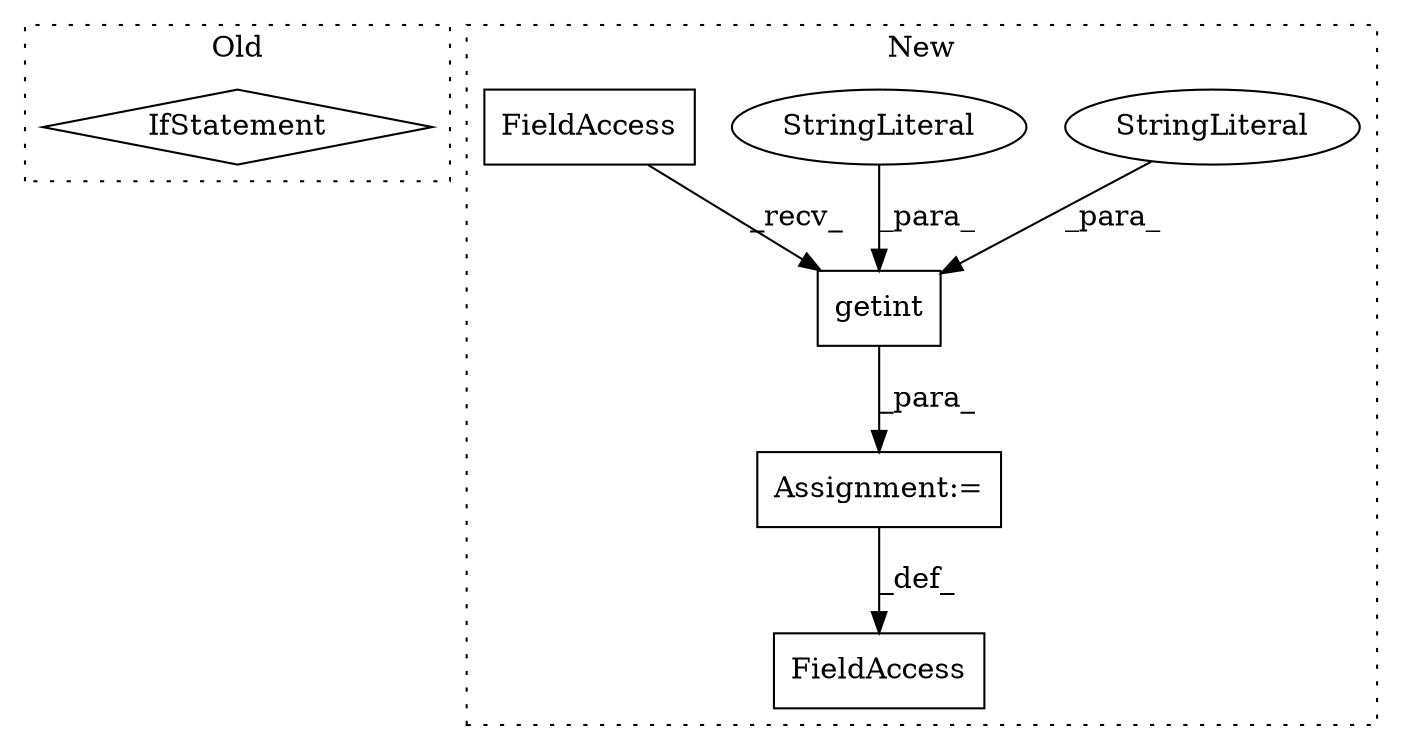 digraph G {
subgraph cluster0 {
1 [label="IfStatement" a="25" s="4205,4222" l="4,2" shape="diamond"];
label = "Old";
style="dotted";
}
subgraph cluster1 {
2 [label="getint" a="32" s="3236,3266" l="7,1" shape="box"];
3 [label="StringLiteral" a="45" s="3243" l="6" shape="ellipse"];
4 [label="StringLiteral" a="45" s="3250" l="12" shape="ellipse"];
5 [label="FieldAccess" a="22" s="4165" l="10" shape="box"];
6 [label="Assignment:=" a="7" s="3216" l="1" shape="box"];
7 [label="FieldAccess" a="22" s="3232" l="3" shape="box"];
label = "New";
style="dotted";
}
2 -> 6 [label="_para_"];
3 -> 2 [label="_para_"];
4 -> 2 [label="_para_"];
6 -> 5 [label="_def_"];
7 -> 2 [label="_recv_"];
}